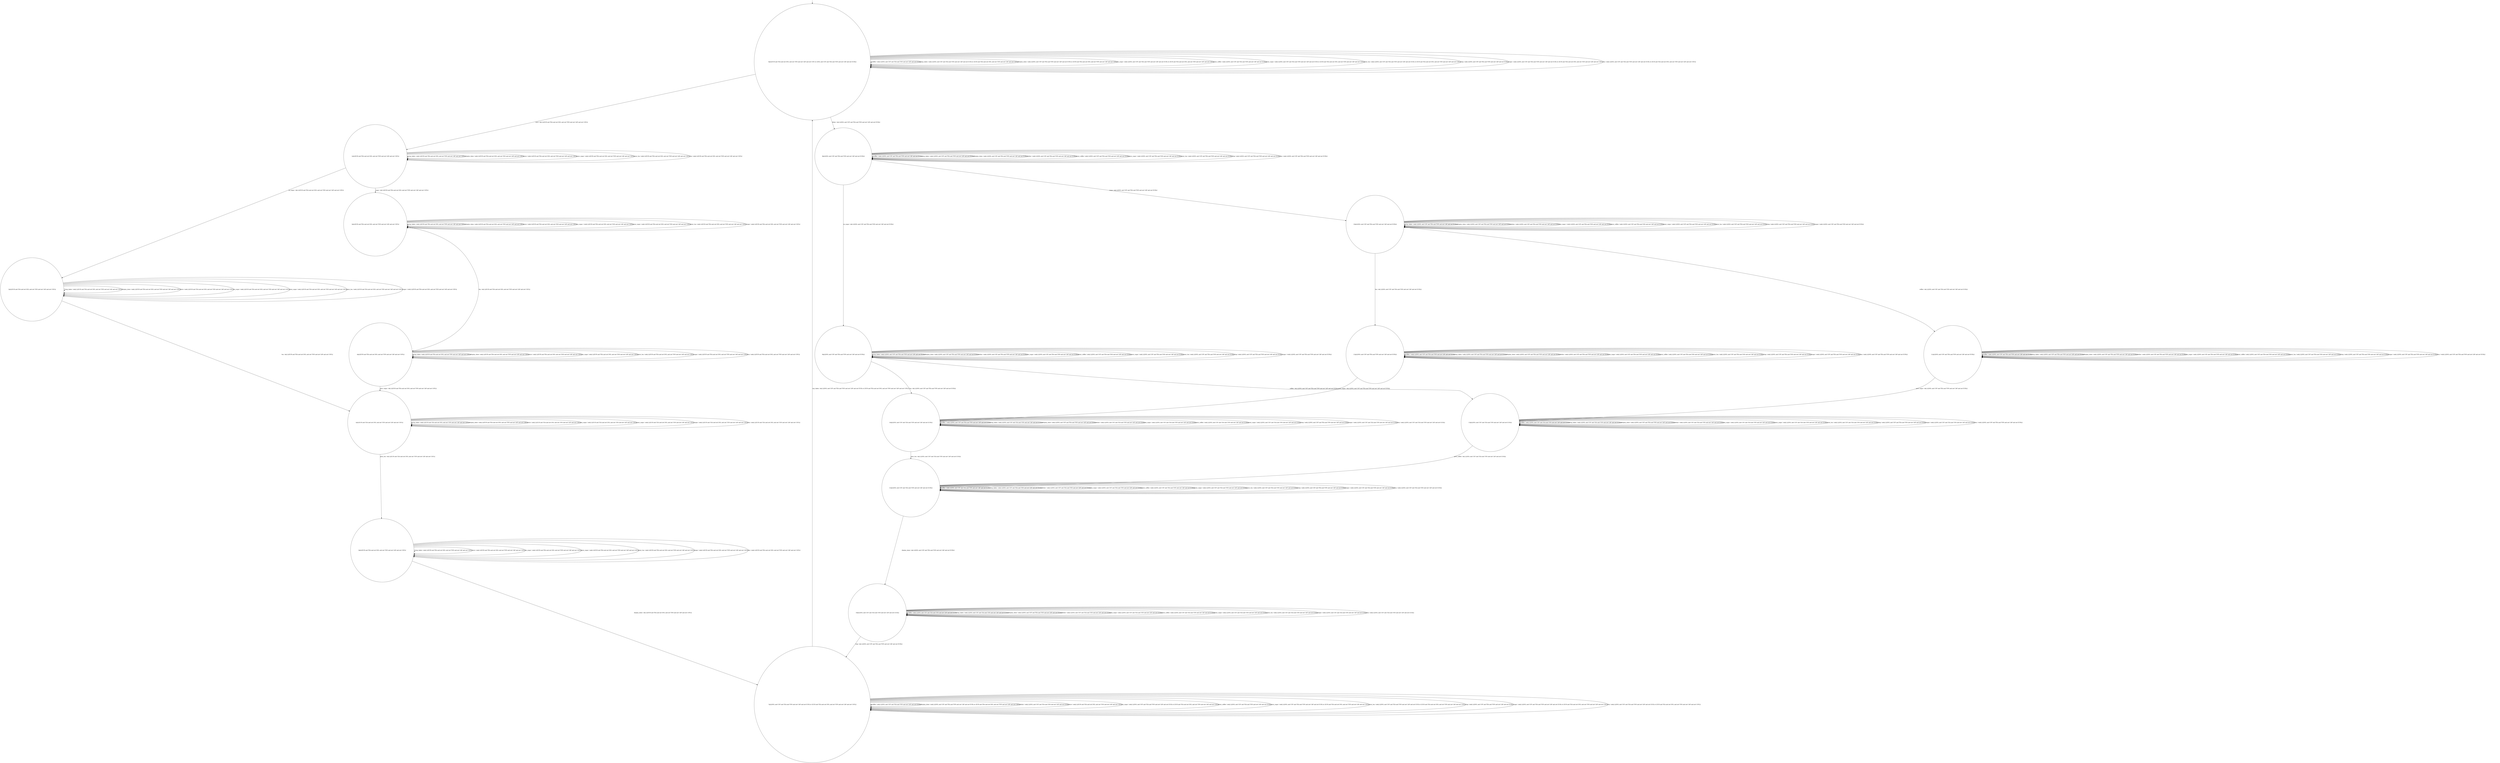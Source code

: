 digraph g {
	edge [lblstyle="above, sloped"];
	s0 [shape="circle" label="0@[((EUR and TEA and not DOL and not TON and not CAP and not COF) or (DOL and COF and TEA and TON and not CAP and not EUR))]"];
	s1 [shape="circle" label="1@[((EUR and TEA and not DOL and not TON and not CAP and not COF))]"];
	s2 [shape="circle" label="2@[((EUR and TEA and not DOL and not TON and not CAP and not COF))]"];
	s3 [shape="circle" label="3@[((EUR and TEA and not DOL and not TON and not CAP and not COF))]"];
	s4 [shape="circle" label="4@[((EUR and TEA and not DOL and not TON and not CAP and not COF))]"];
	s5 [shape="circle" label="5@[((EUR and TEA and not DOL and not TON and not CAP and not COF))]"];
	s6 [shape="circle" label="6@[((EUR and TEA and not DOL and not TON and not CAP and not COF))]"];
	s7 [shape="circle" label="7@[((DOL and COF and TEA and TON and not CAP and not EUR) or (EUR and TEA and not DOL and not TON and not CAP and not COF))]"];
	s8 [shape="circle" label="8@[((DOL and COF and TEA and TON and not CAP and not EUR))]"];
	s9 [shape="circle" label="9@[((DOL and COF and TEA and TON and not CAP and not EUR))]"];
	s10 [shape="circle" label="10@[((DOL and COF and TEA and TON and not CAP and not EUR))]"];
	s11 [shape="circle" label="11@[((DOL and COF and TEA and TON and not CAP and not EUR))]"];
	s12 [shape="circle" label="12@[((DOL and COF and TEA and TON and not CAP and not EUR))]"];
	s13 [shape="circle" label="13@[((DOL and COF and TEA and TON and not CAP and not EUR))]"];
	s14 [shape="circle" label="14@[((DOL and COF and TEA and TON and not CAP and not EUR))]"];
	s15 [shape="circle" label="15@[((DOL and COF and TEA and TON and not CAP and not EUR))]"];
	s16 [shape="circle" label="16@[((DOL and COF and TEA and TON and not CAP and not EUR))]"];
	s0 -> s0 [label="coffee / nok() [((DOL and COF and TEA and TON and not CAP and not EUR))]"];
	s0 -> s0 [label="cup_taken / nok() [((DOL and COF and TEA and TON and not CAP and not EUR) or (EUR and TEA and not DOL and not TON and not CAP and not COF))]"];
	s0 -> s0 [label="display_done / nok() [((DOL and COF and TEA and TON and not CAP and not EUR) or (EUR and TEA and not DOL and not TON and not CAP and not COF))]"];
	s0 -> s8 [label="dollar / ok() [((DOL and COF and TEA and TON and not CAP and not EUR))]"];
	s0 -> s1 [label="euro / ok() [((EUR and TEA and not DOL and not TON and not CAP and not COF))]"];
	s0 -> s0 [label="no_sugar / nok() [((DOL and COF and TEA and TON and not CAP and not EUR) or (EUR and TEA and not DOL and not TON and not CAP and not COF))]"];
	s0 -> s0 [label="pour_coffee / nok() [((DOL and COF and TEA and TON and not CAP and not EUR))]"];
	s0 -> s0 [label="pour_sugar / nok() [((DOL and COF and TEA and TON and not CAP and not EUR) or (EUR and TEA and not DOL and not TON and not CAP and not COF))]"];
	s0 -> s0 [label="pour_tea / nok() [((DOL and COF and TEA and TON and not CAP and not EUR) or (EUR and TEA and not DOL and not TON and not CAP and not COF))]"];
	s0 -> s0 [label="ring / nok() [((DOL and COF and TEA and TON and not CAP and not EUR))]"];
	s0 -> s0 [label="sugar / nok() [((DOL and COF and TEA and TON and not CAP and not EUR) or (EUR and TEA and not DOL and not TON and not CAP and not COF))]"];
	s0 -> s0 [label="tea / nok() [((DOL and COF and TEA and TON and not CAP and not EUR) or (EUR and TEA and not DOL and not TON and not CAP and not COF))]"];
	s1 -> s1 [label="cup_taken / nok() [((EUR and TEA and not DOL and not TON and not CAP and not COF))]"];
	s1 -> s1 [label="display_done / nok() [((EUR and TEA and not DOL and not TON and not CAP and not COF))]"];
	s1 -> s1 [label="euro / nok() [((EUR and TEA and not DOL and not TON and not CAP and not COF))]"];
	s1 -> s2 [label="no_sugar / ok() [((EUR and TEA and not DOL and not TON and not CAP and not COF))]"];
	s1 -> s1 [label="pour_sugar / nok() [((EUR and TEA and not DOL and not TON and not CAP and not COF))]"];
	s1 -> s1 [label="pour_tea / nok() [((EUR and TEA and not DOL and not TON and not CAP and not COF))]"];
	s1 -> s3 [label="sugar / ok() [((EUR and TEA and not DOL and not TON and not CAP and not COF))]"];
	s1 -> s1 [label="tea / nok() [((EUR and TEA and not DOL and not TON and not CAP and not COF))]"];
	s2 -> s2 [label="cup_taken / nok() [((EUR and TEA and not DOL and not TON and not CAP and not COF))]"];
	s2 -> s2 [label="display_done / nok() [((EUR and TEA and not DOL and not TON and not CAP and not COF))]"];
	s2 -> s2 [label="euro / nok() [((EUR and TEA and not DOL and not TON and not CAP and not COF))]"];
	s2 -> s2 [label="no_sugar / nok() [((EUR and TEA and not DOL and not TON and not CAP and not COF))]"];
	s2 -> s2 [label="pour_sugar / nok() [((EUR and TEA and not DOL and not TON and not CAP and not COF))]"];
	s2 -> s2 [label="pour_tea / nok() [((EUR and TEA and not DOL and not TON and not CAP and not COF))]"];
	s2 -> s2 [label="sugar / void() [((EUR and TEA and not DOL and not TON and not CAP and not COF))]"];
	s2 -> s5 [label="tea / ok() [((EUR and TEA and not DOL and not TON and not CAP and not COF))]"];
	s3 -> s3 [label="cup_taken / nok() [((EUR and TEA and not DOL and not TON and not CAP and not COF))]"];
	s3 -> s3 [label="display_done / nok() [((EUR and TEA and not DOL and not TON and not CAP and not COF))]"];
	s3 -> s3 [label="euro / nok() [((EUR and TEA and not DOL and not TON and not CAP and not COF))]"];
	s3 -> s3 [label="no_sugar / void() [((EUR and TEA and not DOL and not TON and not CAP and not COF))]"];
	s3 -> s3 [label="pour_sugar / nok() [((EUR and TEA and not DOL and not TON and not CAP and not COF))]"];
	s3 -> s3 [label="pour_tea / nok() [((EUR and TEA and not DOL and not TON and not CAP and not COF))]"];
	s3 -> s3 [label="sugar / nok() [((EUR and TEA and not DOL and not TON and not CAP and not COF))]"];
	s3 -> s4 [label="tea / ok() [((EUR and TEA and not DOL and not TON and not CAP and not COF))]"];
	s4 -> s4 [label="cup_taken / nok() [((EUR and TEA and not DOL and not TON and not CAP and not COF))]"];
	s4 -> s4 [label="display_done / nok() [((EUR and TEA and not DOL and not TON and not CAP and not COF))]"];
	s4 -> s4 [label="euro / nok() [((EUR and TEA and not DOL and not TON and not CAP and not COF))]"];
	s4 -> s4 [label="no_sugar / nok() [((EUR and TEA and not DOL and not TON and not CAP and not COF))]"];
	s4 -> s5 [label="pour_sugar / ok() [((EUR and TEA and not DOL and not TON and not CAP and not COF))]"];
	s4 -> s4 [label="pour_tea / nok() [((EUR and TEA and not DOL and not TON and not CAP and not COF))]"];
	s4 -> s4 [label="sugar / nok() [((EUR and TEA and not DOL and not TON and not CAP and not COF))]"];
	s4 -> s4 [label="tea / nok() [((EUR and TEA and not DOL and not TON and not CAP and not COF))]"];
	s5 -> s5 [label="cup_taken / nok() [((EUR and TEA and not DOL and not TON and not CAP and not COF))]"];
	s5 -> s5 [label="display_done / nok() [((EUR and TEA and not DOL and not TON and not CAP and not COF))]"];
	s5 -> s5 [label="euro / nok() [((EUR and TEA and not DOL and not TON and not CAP and not COF))]"];
	s5 -> s5 [label="no_sugar / nok() [((EUR and TEA and not DOL and not TON and not CAP and not COF))]"];
	s5 -> s5 [label="pour_sugar / nok() [((EUR and TEA and not DOL and not TON and not CAP and not COF))]"];
	s5 -> s6 [label="pour_tea / ok() [((EUR and TEA and not DOL and not TON and not CAP and not COF))]"];
	s5 -> s5 [label="sugar / nok() [((EUR and TEA and not DOL and not TON and not CAP and not COF))]"];
	s5 -> s5 [label="tea / nok() [((EUR and TEA and not DOL and not TON and not CAP and not COF))]"];
	s6 -> s6 [label="cup_taken / nok() [((EUR and TEA and not DOL and not TON and not CAP and not COF))]"];
	s6 -> s7 [label="display_done / ok() [((EUR and TEA and not DOL and not TON and not CAP and not COF))]"];
	s6 -> s6 [label="euro / nok() [((EUR and TEA and not DOL and not TON and not CAP and not COF))]"];
	s6 -> s6 [label="no_sugar / nok() [((EUR and TEA and not DOL and not TON and not CAP and not COF))]"];
	s6 -> s6 [label="pour_sugar / nok() [((EUR and TEA and not DOL and not TON and not CAP and not COF))]"];
	s6 -> s6 [label="pour_tea / nok() [((EUR and TEA and not DOL and not TON and not CAP and not COF))]"];
	s6 -> s6 [label="sugar / nok() [((EUR and TEA and not DOL and not TON and not CAP and not COF))]"];
	s6 -> s6 [label="tea / nok() [((EUR and TEA and not DOL and not TON and not CAP and not COF))]"];
	s7 -> s7 [label="coffee / nok() [((DOL and COF and TEA and TON and not CAP and not EUR))]"];
	s7 -> s0 [label="cup_taken / ok() [((DOL and COF and TEA and TON and not CAP and not EUR) or (EUR and TEA and not DOL and not TON and not CAP and not COF))]"];
	s7 -> s7 [label="display_done / nok() [((DOL and COF and TEA and TON and not CAP and not EUR) or (EUR and TEA and not DOL and not TON and not CAP and not COF))]"];
	s7 -> s7 [label="dollar / nok() [((DOL and COF and TEA and TON and not CAP and not EUR))]"];
	s7 -> s7 [label="euro / nok() [((EUR and TEA and not DOL and not TON and not CAP and not COF))]"];
	s7 -> s7 [label="no_sugar / nok() [((DOL and COF and TEA and TON and not CAP and not EUR) or (EUR and TEA and not DOL and not TON and not CAP and not COF))]"];
	s7 -> s7 [label="pour_coffee / nok() [((DOL and COF and TEA and TON and not CAP and not EUR))]"];
	s7 -> s7 [label="pour_sugar / nok() [((DOL and COF and TEA and TON and not CAP and not EUR) or (EUR and TEA and not DOL and not TON and not CAP and not COF))]"];
	s7 -> s7 [label="pour_tea / nok() [((DOL and COF and TEA and TON and not CAP and not EUR) or (EUR and TEA and not DOL and not TON and not CAP and not COF))]"];
	s7 -> s7 [label="ring / nok() [((DOL and COF and TEA and TON and not CAP and not EUR))]"];
	s7 -> s7 [label="sugar / nok() [((DOL and COF and TEA and TON and not CAP and not EUR) or (EUR and TEA and not DOL and not TON and not CAP and not COF))]"];
	s7 -> s7 [label="tea / nok() [((DOL and COF and TEA and TON and not CAP and not EUR) or (EUR and TEA and not DOL and not TON and not CAP and not COF))]"];
	s8 -> s8 [label="coffee / nok() [((DOL and COF and TEA and TON and not CAP and not EUR))]"];
	s8 -> s8 [label="cup_taken / nok() [((DOL and COF and TEA and TON and not CAP and not EUR))]"];
	s8 -> s8 [label="display_done / nok() [((DOL and COF and TEA and TON and not CAP and not EUR))]"];
	s8 -> s8 [label="dollar / nok() [((DOL and COF and TEA and TON and not CAP and not EUR))]"];
	s8 -> s9 [label="no_sugar / ok() [((DOL and COF and TEA and TON and not CAP and not EUR))]"];
	s8 -> s8 [label="pour_coffee / nok() [((DOL and COF and TEA and TON and not CAP and not EUR))]"];
	s8 -> s8 [label="pour_sugar / nok() [((DOL and COF and TEA and TON and not CAP and not EUR))]"];
	s8 -> s8 [label="pour_tea / nok() [((DOL and COF and TEA and TON and not CAP and not EUR))]"];
	s8 -> s8 [label="ring / nok() [((DOL and COF and TEA and TON and not CAP and not EUR))]"];
	s8 -> s10 [label="sugar / ok() [((DOL and COF and TEA and TON and not CAP and not EUR))]"];
	s8 -> s8 [label="tea / nok() [((DOL and COF and TEA and TON and not CAP and not EUR))]"];
	s9 -> s13 [label="coffee / ok() [((DOL and COF and TEA and TON and not CAP and not EUR))]"];
	s9 -> s9 [label="cup_taken / nok() [((DOL and COF and TEA and TON and not CAP and not EUR))]"];
	s9 -> s9 [label="display_done / nok() [((DOL and COF and TEA and TON and not CAP and not EUR))]"];
	s9 -> s9 [label="dollar / nok() [((DOL and COF and TEA and TON and not CAP and not EUR))]"];
	s9 -> s9 [label="no_sugar / nok() [((DOL and COF and TEA and TON and not CAP and not EUR))]"];
	s9 -> s9 [label="pour_coffee / nok() [((DOL and COF and TEA and TON and not CAP and not EUR))]"];
	s9 -> s9 [label="pour_sugar / nok() [((DOL and COF and TEA and TON and not CAP and not EUR))]"];
	s9 -> s9 [label="pour_tea / nok() [((DOL and COF and TEA and TON and not CAP and not EUR))]"];
	s9 -> s9 [label="ring / nok() [((DOL and COF and TEA and TON and not CAP and not EUR))]"];
	s9 -> s9 [label="sugar / void() [((DOL and COF and TEA and TON and not CAP and not EUR))]"];
	s9 -> s14 [label="tea / ok() [((DOL and COF and TEA and TON and not CAP and not EUR))]"];
	s10 -> s11 [label="coffee / ok() [((DOL and COF and TEA and TON and not CAP and not EUR))]"];
	s10 -> s10 [label="cup_taken / nok() [((DOL and COF and TEA and TON and not CAP and not EUR))]"];
	s10 -> s10 [label="display_done / nok() [((DOL and COF and TEA and TON and not CAP and not EUR))]"];
	s10 -> s10 [label="dollar / nok() [((DOL and COF and TEA and TON and not CAP and not EUR))]"];
	s10 -> s10 [label="no_sugar / void() [((DOL and COF and TEA and TON and not CAP and not EUR))]"];
	s10 -> s10 [label="pour_coffee / nok() [((DOL and COF and TEA and TON and not CAP and not EUR))]"];
	s10 -> s10 [label="pour_sugar / nok() [((DOL and COF and TEA and TON and not CAP and not EUR))]"];
	s10 -> s10 [label="pour_tea / nok() [((DOL and COF and TEA and TON and not CAP and not EUR))]"];
	s10 -> s10 [label="ring / nok() [((DOL and COF and TEA and TON and not CAP and not EUR))]"];
	s10 -> s10 [label="sugar / nok() [((DOL and COF and TEA and TON and not CAP and not EUR))]"];
	s10 -> s12 [label="tea / ok() [((DOL and COF and TEA and TON and not CAP and not EUR))]"];
	s11 -> s11 [label="coffee / nok() [((DOL and COF and TEA and TON and not CAP and not EUR))]"];
	s11 -> s11 [label="cup_taken / nok() [((DOL and COF and TEA and TON and not CAP and not EUR))]"];
	s11 -> s11 [label="display_done / nok() [((DOL and COF and TEA and TON and not CAP and not EUR))]"];
	s11 -> s11 [label="dollar / nok() [((DOL and COF and TEA and TON and not CAP and not EUR))]"];
	s11 -> s11 [label="no_sugar / nok() [((DOL and COF and TEA and TON and not CAP and not EUR))]"];
	s11 -> s11 [label="pour_coffee / nok() [((DOL and COF and TEA and TON and not CAP and not EUR))]"];
	s11 -> s13 [label="pour_sugar / ok() [((DOL and COF and TEA and TON and not CAP and not EUR))]"];
	s11 -> s11 [label="pour_tea / nok() [((DOL and COF and TEA and TON and not CAP and not EUR))]"];
	s11 -> s11 [label="ring / nok() [((DOL and COF and TEA and TON and not CAP and not EUR))]"];
	s11 -> s11 [label="sugar / nok() [((DOL and COF and TEA and TON and not CAP and not EUR))]"];
	s11 -> s11 [label="tea / void() [((DOL and COF and TEA and TON and not CAP and not EUR))]"];
	s12 -> s12 [label="coffee / void() [((DOL and COF and TEA and TON and not CAP and not EUR))]"];
	s12 -> s12 [label="cup_taken / nok() [((DOL and COF and TEA and TON and not CAP and not EUR))]"];
	s12 -> s12 [label="display_done / nok() [((DOL and COF and TEA and TON and not CAP and not EUR))]"];
	s12 -> s12 [label="dollar / nok() [((DOL and COF and TEA and TON and not CAP and not EUR))]"];
	s12 -> s12 [label="no_sugar / nok() [((DOL and COF and TEA and TON and not CAP and not EUR))]"];
	s12 -> s12 [label="pour_coffee / nok() [((DOL and COF and TEA and TON and not CAP and not EUR))]"];
	s12 -> s14 [label="pour_sugar / ok() [((DOL and COF and TEA and TON and not CAP and not EUR))]"];
	s12 -> s12 [label="pour_tea / nok() [((DOL and COF and TEA and TON and not CAP and not EUR))]"];
	s12 -> s12 [label="ring / nok() [((DOL and COF and TEA and TON and not CAP and not EUR))]"];
	s12 -> s12 [label="sugar / nok() [((DOL and COF and TEA and TON and not CAP and not EUR))]"];
	s12 -> s12 [label="tea / nok() [((DOL and COF and TEA and TON and not CAP and not EUR))]"];
	s13 -> s13 [label="coffee / nok() [((DOL and COF and TEA and TON and not CAP and not EUR))]"];
	s13 -> s13 [label="cup_taken / nok() [((DOL and COF and TEA and TON and not CAP and not EUR))]"];
	s13 -> s13 [label="display_done / nok() [((DOL and COF and TEA and TON and not CAP and not EUR))]"];
	s13 -> s13 [label="dollar / nok() [((DOL and COF and TEA and TON and not CAP and not EUR))]"];
	s13 -> s13 [label="no_sugar / nok() [((DOL and COF and TEA and TON and not CAP and not EUR))]"];
	s13 -> s15 [label="pour_coffee / ok() [((DOL and COF and TEA and TON and not CAP and not EUR))]"];
	s13 -> s13 [label="pour_sugar / nok() [((DOL and COF and TEA and TON and not CAP and not EUR))]"];
	s13 -> s13 [label="pour_tea / nok() [((DOL and COF and TEA and TON and not CAP and not EUR))]"];
	s13 -> s13 [label="ring / nok() [((DOL and COF and TEA and TON and not CAP and not EUR))]"];
	s13 -> s13 [label="sugar / nok() [((DOL and COF and TEA and TON and not CAP and not EUR))]"];
	s13 -> s13 [label="tea / void() [((DOL and COF and TEA and TON and not CAP and not EUR))]"];
	s14 -> s14 [label="coffee / void() [((DOL and COF and TEA and TON and not CAP and not EUR))]"];
	s14 -> s14 [label="cup_taken / nok() [((DOL and COF and TEA and TON and not CAP and not EUR))]"];
	s14 -> s14 [label="display_done / nok() [((DOL and COF and TEA and TON and not CAP and not EUR))]"];
	s14 -> s14 [label="dollar / nok() [((DOL and COF and TEA and TON and not CAP and not EUR))]"];
	s14 -> s14 [label="no_sugar / nok() [((DOL and COF and TEA and TON and not CAP and not EUR))]"];
	s14 -> s14 [label="pour_coffee / nok() [((DOL and COF and TEA and TON and not CAP and not EUR))]"];
	s14 -> s14 [label="pour_sugar / nok() [((DOL and COF and TEA and TON and not CAP and not EUR))]"];
	s14 -> s15 [label="pour_tea / ok() [((DOL and COF and TEA and TON and not CAP and not EUR))]"];
	s14 -> s14 [label="ring / nok() [((DOL and COF and TEA and TON and not CAP and not EUR))]"];
	s14 -> s14 [label="sugar / nok() [((DOL and COF and TEA and TON and not CAP and not EUR))]"];
	s14 -> s14 [label="tea / nok() [((DOL and COF and TEA and TON and not CAP and not EUR))]"];
	s15 -> s15 [label="coffee / nok() [((DOL and COF and TEA and TON and not CAP and not EUR))]"];
	s15 -> s15 [label="cup_taken / nok() [((DOL and COF and TEA and TON and not CAP and not EUR))]"];
	s15 -> s16 [label="display_done / ok() [((DOL and COF and TEA and TON and not CAP and not EUR))]"];
	s15 -> s15 [label="dollar / nok() [((DOL and COF and TEA and TON and not CAP and not EUR))]"];
	s15 -> s15 [label="no_sugar / nok() [((DOL and COF and TEA and TON and not CAP and not EUR))]"];
	s15 -> s15 [label="pour_coffee / nok() [((DOL and COF and TEA and TON and not CAP and not EUR))]"];
	s15 -> s15 [label="pour_sugar / nok() [((DOL and COF and TEA and TON and not CAP and not EUR))]"];
	s15 -> s15 [label="pour_tea / nok() [((DOL and COF and TEA and TON and not CAP and not EUR))]"];
	s15 -> s15 [label="ring / nok() [((DOL and COF and TEA and TON and not CAP and not EUR))]"];
	s15 -> s15 [label="sugar / nok() [((DOL and COF and TEA and TON and not CAP and not EUR))]"];
	s15 -> s15 [label="tea / nok() [((DOL and COF and TEA and TON and not CAP and not EUR))]"];
	s16 -> s16 [label="coffee / nok() [((DOL and COF and TEA and TON and not CAP and not EUR))]"];
	s16 -> s16 [label="cup_taken / nok() [((DOL and COF and TEA and TON and not CAP and not EUR))]"];
	s16 -> s16 [label="display_done / nok() [((DOL and COF and TEA and TON and not CAP and not EUR))]"];
	s16 -> s16 [label="dollar / nok() [((DOL and COF and TEA and TON and not CAP and not EUR))]"];
	s16 -> s16 [label="no_sugar / nok() [((DOL and COF and TEA and TON and not CAP and not EUR))]"];
	s16 -> s16 [label="pour_coffee / nok() [((DOL and COF and TEA and TON and not CAP and not EUR))]"];
	s16 -> s16 [label="pour_sugar / nok() [((DOL and COF and TEA and TON and not CAP and not EUR))]"];
	s16 -> s16 [label="pour_tea / nok() [((DOL and COF and TEA and TON and not CAP and not EUR))]"];
	s16 -> s7 [label="ring / ok() [((DOL and COF and TEA and TON and not CAP and not EUR))]"];
	s16 -> s16 [label="sugar / nok() [((DOL and COF and TEA and TON and not CAP and not EUR))]"];
	s16 -> s16 [label="tea / nok() [((DOL and COF and TEA and TON and not CAP and not EUR))]"];
	__start0 [label="" shape="none" width="0" height="0"];
	__start0 -> s0;
}